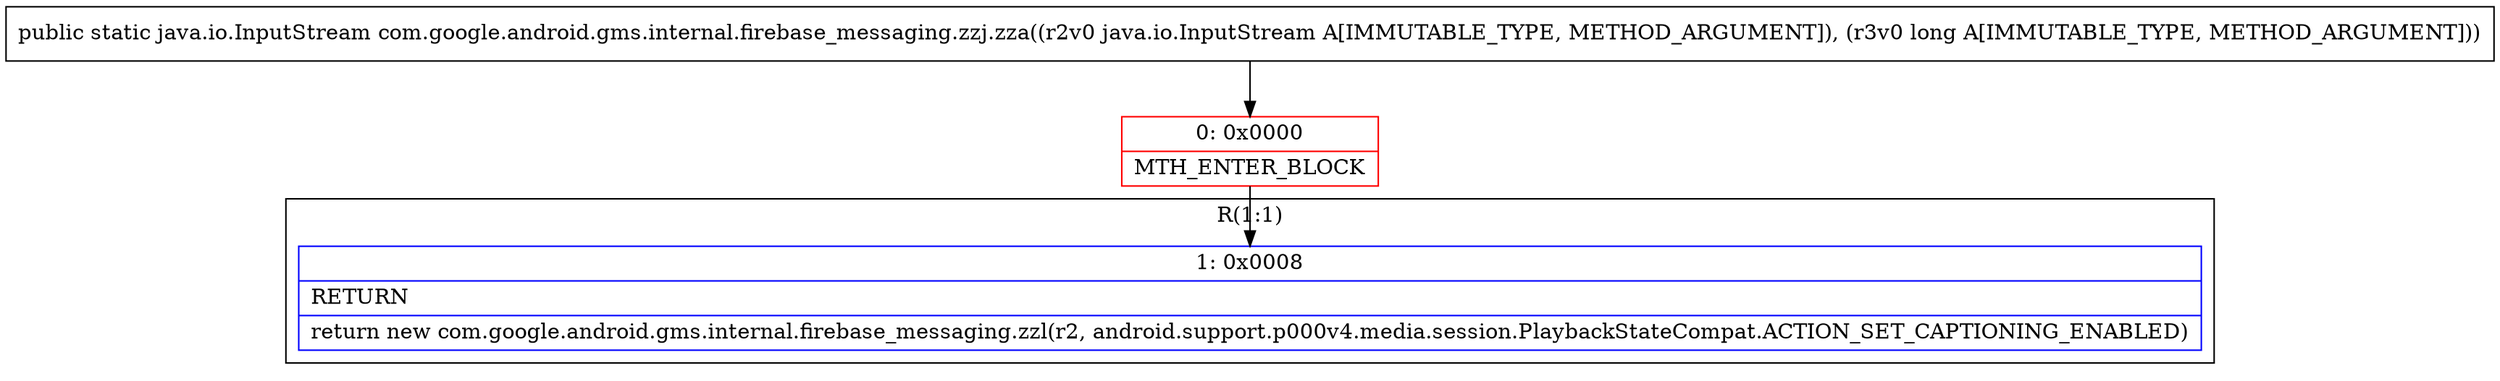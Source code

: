 digraph "CFG forcom.google.android.gms.internal.firebase_messaging.zzj.zza(Ljava\/io\/InputStream;J)Ljava\/io\/InputStream;" {
subgraph cluster_Region_967158200 {
label = "R(1:1)";
node [shape=record,color=blue];
Node_1 [shape=record,label="{1\:\ 0x0008|RETURN\l|return new com.google.android.gms.internal.firebase_messaging.zzl(r2, android.support.p000v4.media.session.PlaybackStateCompat.ACTION_SET_CAPTIONING_ENABLED)\l}"];
}
Node_0 [shape=record,color=red,label="{0\:\ 0x0000|MTH_ENTER_BLOCK\l}"];
MethodNode[shape=record,label="{public static java.io.InputStream com.google.android.gms.internal.firebase_messaging.zzj.zza((r2v0 java.io.InputStream A[IMMUTABLE_TYPE, METHOD_ARGUMENT]), (r3v0 long A[IMMUTABLE_TYPE, METHOD_ARGUMENT])) }"];
MethodNode -> Node_0;
Node_0 -> Node_1;
}

